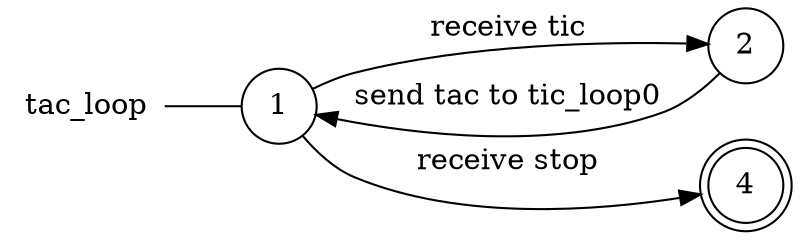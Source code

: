 digraph tac_loop {
	rankdir="LR";
	n_0 [label="tac_loop", shape="plaintext"];
	n_1 [id="1", shape=circle, label="1"];
	n_0 -> n_1 [arrowhead=none];
	n_2 [id="2", shape=circle, label="2"];
	n_3 [id="4", shape=doublecircle, label="4"];

	n_1 -> n_2 [id="[$e|1]", label="receive tic"];
	n_2 -> n_1 [id="[$e|5]", label="send tac to tic_loop0"];
	n_1 -> n_3 [id="[$e|2]", label="receive stop"];
}
